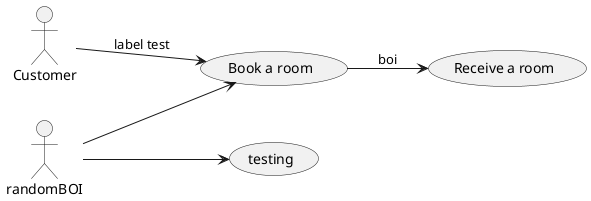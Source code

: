 @startuml CustomerUC
left to right direction

'Actor
:Customer: as actor
:randomBOI: as actor2

'Use cases
(Book a room) as UC1
(Receive a room) as UC2
(testing) as UC3

'Associations
actor --> UC1: label test
UC1 --> UC2: boi
actor2 --> UC3
actor2 --> UC1


@enduml